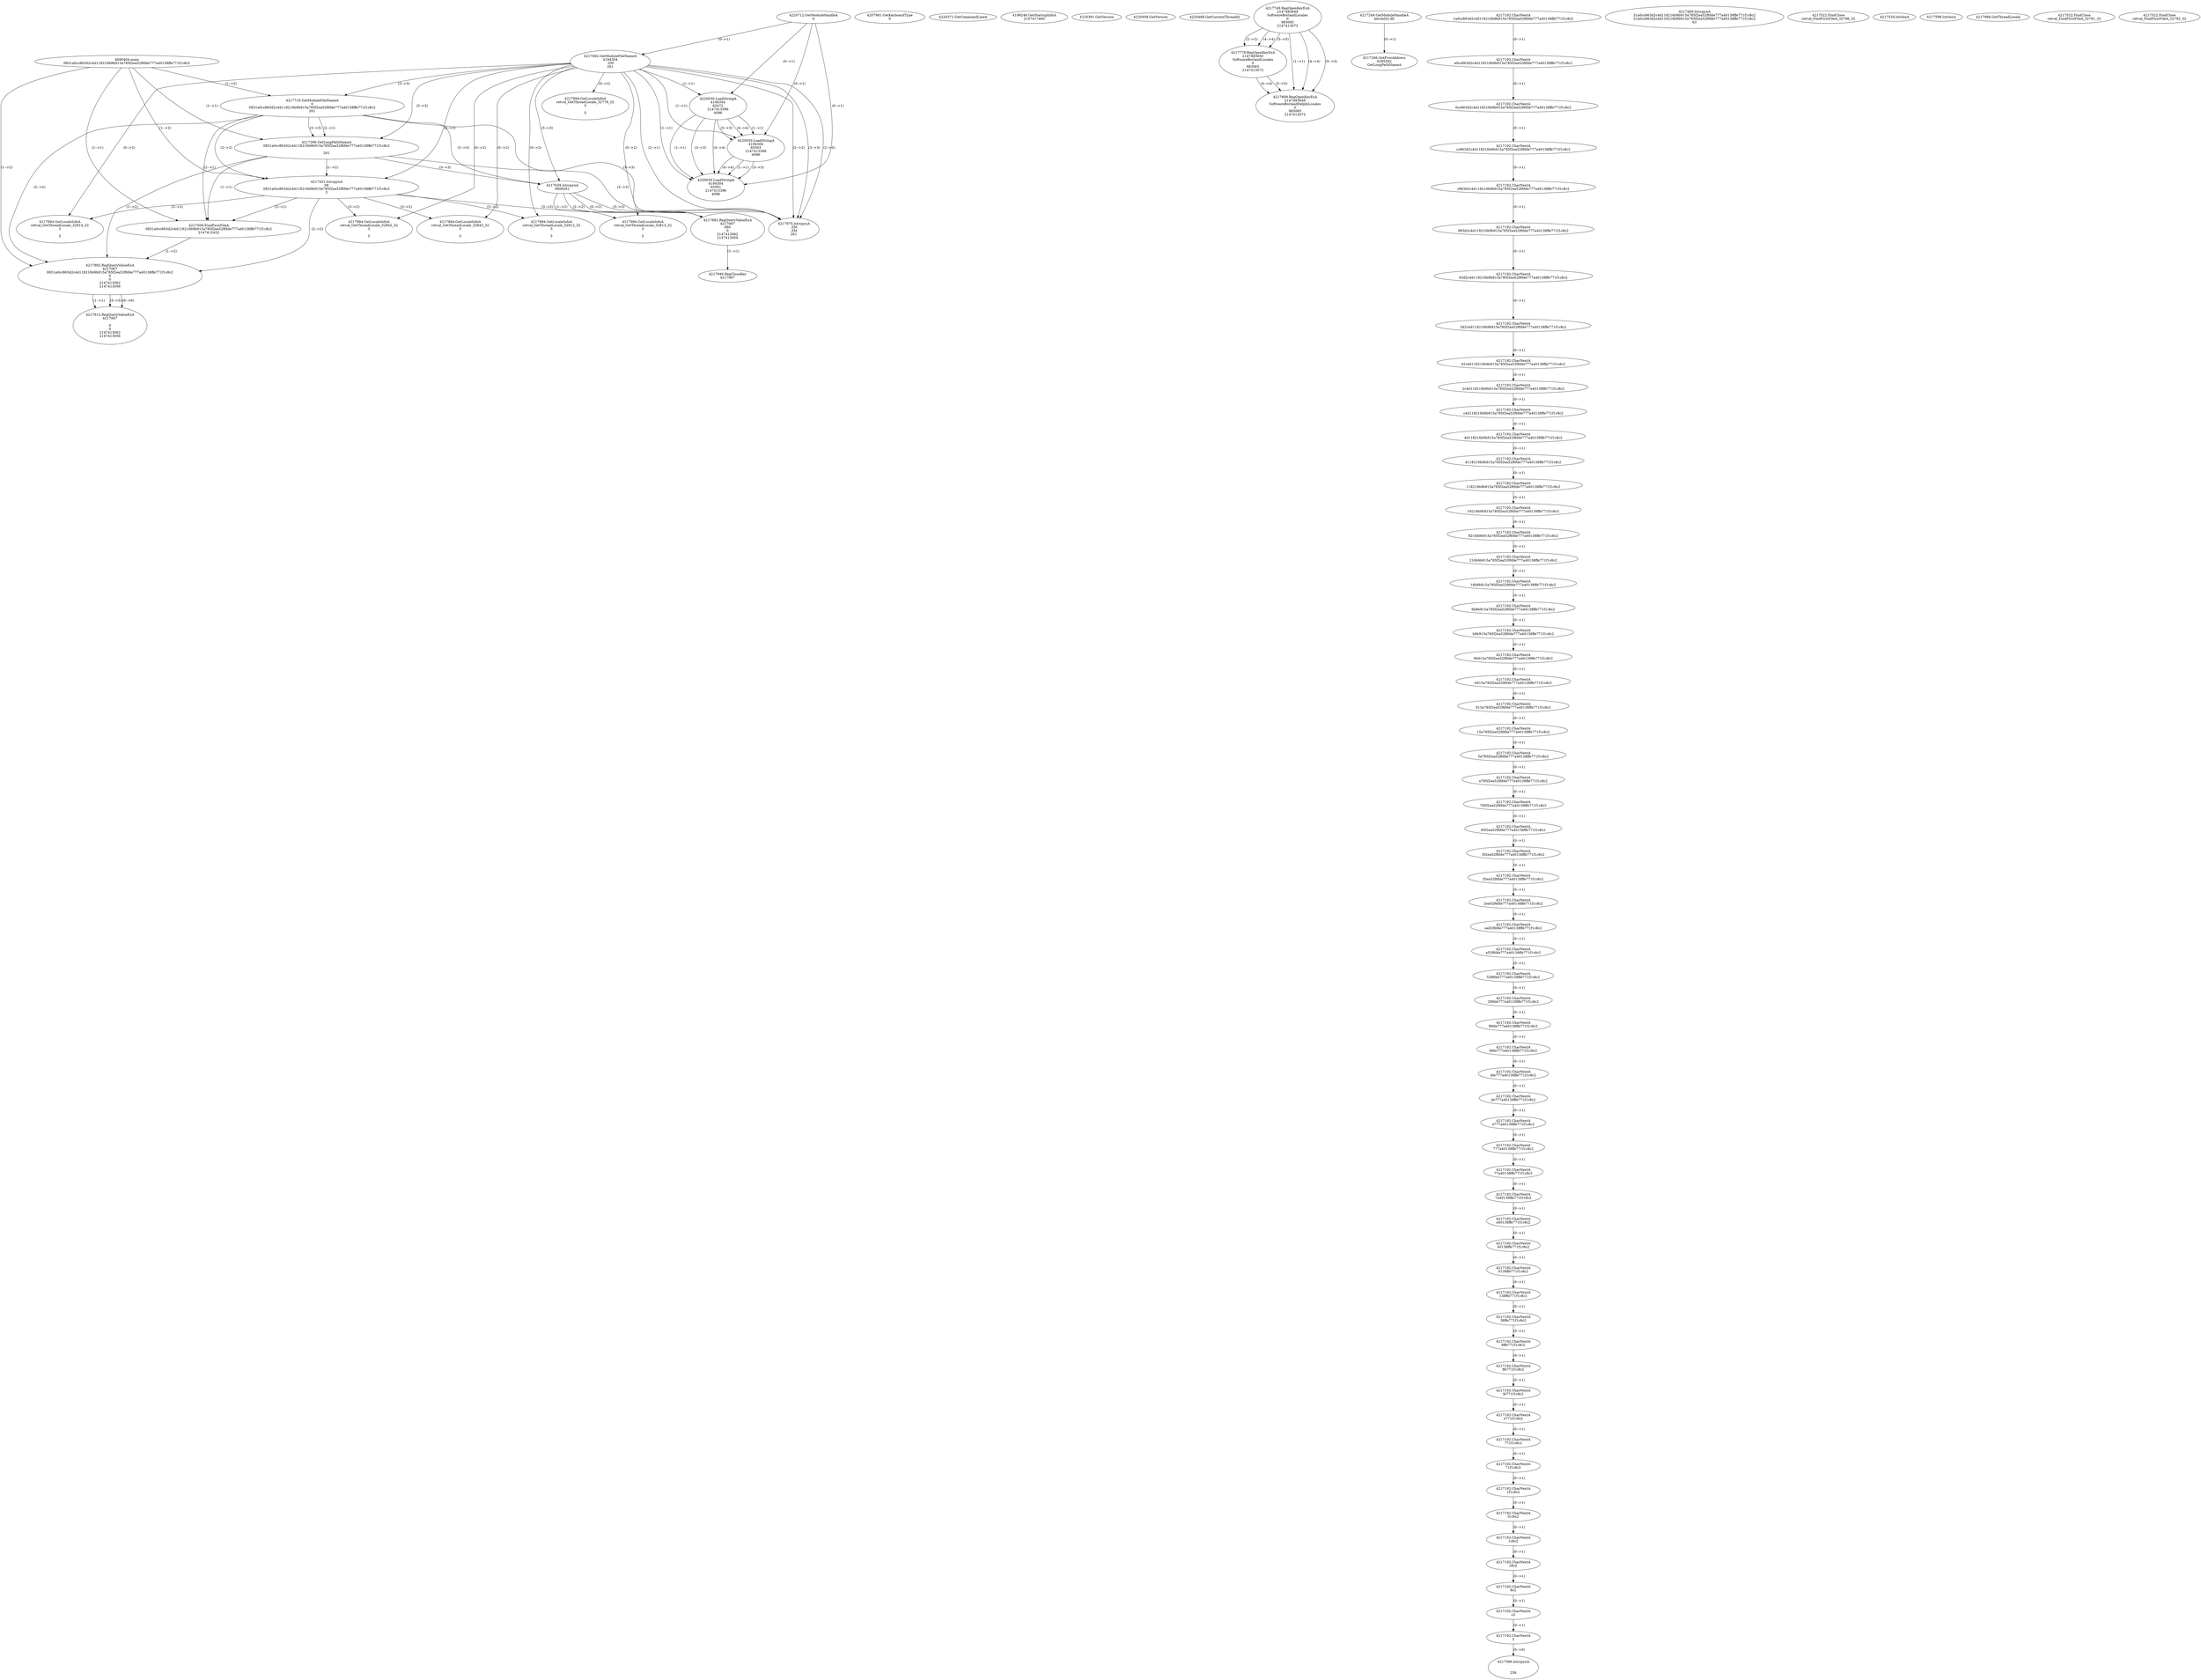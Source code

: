 // Global SCDG with merge call
digraph {
	0 [label="4690404.main
0831a0cc863d2c4d118216b9b915a785f2ea52f6fde777a40138ffe771f1c8c2"]
	1 [label="4220712.GetModuleHandleA
0"]
	2 [label="4207981.GetKeyboardType
0"]
	3 [label="4220371.GetCommandLineA
"]
	4 [label="4199246.GetStartupInfoA
2147417460"]
	5 [label="4220391.GetVersion
"]
	6 [label="4220408.GetVersion
"]
	7 [label="4220468.GetCurrentThreadId
"]
	8 [label="4217062.GetModuleFileNameA
4194304
.ZM
261"]
	1 -> 8 [label="(0-->1)"]
	9 [label="4217719.GetModuleFileNameA
0
0831a0cc863d2c4d118216b9b915a785f2ea52f6fde777a40138ffe771f1c8c2
261"]
	0 -> 9 [label="(1-->2)"]
	8 -> 9 [label="(3-->3)"]
	10 [label="4217749.RegOpenKeyExA
2147483649
Software\Borland\Locales
0
983065
2147413072"]
	11 [label="4217779.RegOpenKeyExA
2147483650
Software\Borland\Locales
0
983065
2147413072"]
	10 -> 11 [label="(2-->2)"]
	10 -> 11 [label="(4-->4)"]
	10 -> 11 [label="(5-->5)"]
	12 [label="4217249.GetModuleHandleA
kernel32.dll"]
	13 [label="4217266.GetProcAddress
6295592
GetLongPathNameA"]
	12 -> 13 [label="(0-->1)"]
	14 [label="4217296.GetLongPathNameA
0831a0cc863d2c4d118216b9b915a785f2ea52f6fde777a40138ffe771f1c8c2

261"]
	0 -> 14 [label="(1-->1)"]
	9 -> 14 [label="(2-->1)"]
	8 -> 14 [label="(3-->3)"]
	9 -> 14 [label="(3-->3)"]
	15 [label="4217431.lstrcpynA
08
0831a0cc863d2c4d118216b9b915a785f2ea52f6fde777a40138ffe771f1c8c2
3"]
	0 -> 15 [label="(1-->2)"]
	9 -> 15 [label="(2-->2)"]
	14 -> 15 [label="(1-->2)"]
	8 -> 15 [label="(0-->3)"]
	16 [label="4217192.CharNextA
1a0cc863d2c4d118216b9b915a785f2ea52f6fde777a40138ffe771f1c8c2"]
	17 [label="4217192.CharNextA
a0cc863d2c4d118216b9b915a785f2ea52f6fde777a40138ffe771f1c8c2"]
	16 -> 17 [label="(0-->1)"]
	18 [label="4217192.CharNextA
0cc863d2c4d118216b9b915a785f2ea52f6fde777a40138ffe771f1c8c2"]
	17 -> 18 [label="(0-->1)"]
	19 [label="4217192.CharNextA
cc863d2c4d118216b9b915a785f2ea52f6fde777a40138ffe771f1c8c2"]
	18 -> 19 [label="(0-->1)"]
	20 [label="4217192.CharNextA
c863d2c4d118216b9b915a785f2ea52f6fde777a40138ffe771f1c8c2"]
	19 -> 20 [label="(0-->1)"]
	21 [label="4217192.CharNextA
863d2c4d118216b9b915a785f2ea52f6fde777a40138ffe771f1c8c2"]
	20 -> 21 [label="(0-->1)"]
	22 [label="4217192.CharNextA
63d2c4d118216b9b915a785f2ea52f6fde777a40138ffe771f1c8c2"]
	21 -> 22 [label="(0-->1)"]
	23 [label="4217192.CharNextA
3d2c4d118216b9b915a785f2ea52f6fde777a40138ffe771f1c8c2"]
	22 -> 23 [label="(0-->1)"]
	24 [label="4217192.CharNextA
d2c4d118216b9b915a785f2ea52f6fde777a40138ffe771f1c8c2"]
	23 -> 24 [label="(0-->1)"]
	25 [label="4217192.CharNextA
2c4d118216b9b915a785f2ea52f6fde777a40138ffe771f1c8c2"]
	24 -> 25 [label="(0-->1)"]
	26 [label="4217192.CharNextA
c4d118216b9b915a785f2ea52f6fde777a40138ffe771f1c8c2"]
	25 -> 26 [label="(0-->1)"]
	27 [label="4217192.CharNextA
4d118216b9b915a785f2ea52f6fde777a40138ffe771f1c8c2"]
	26 -> 27 [label="(0-->1)"]
	28 [label="4217192.CharNextA
d118216b9b915a785f2ea52f6fde777a40138ffe771f1c8c2"]
	27 -> 28 [label="(0-->1)"]
	29 [label="4217192.CharNextA
118216b9b915a785f2ea52f6fde777a40138ffe771f1c8c2"]
	28 -> 29 [label="(0-->1)"]
	30 [label="4217192.CharNextA
18216b9b915a785f2ea52f6fde777a40138ffe771f1c8c2"]
	29 -> 30 [label="(0-->1)"]
	31 [label="4217192.CharNextA
8216b9b915a785f2ea52f6fde777a40138ffe771f1c8c2"]
	30 -> 31 [label="(0-->1)"]
	32 [label="4217192.CharNextA
216b9b915a785f2ea52f6fde777a40138ffe771f1c8c2"]
	31 -> 32 [label="(0-->1)"]
	33 [label="4217192.CharNextA
16b9b915a785f2ea52f6fde777a40138ffe771f1c8c2"]
	32 -> 33 [label="(0-->1)"]
	34 [label="4217192.CharNextA
6b9b915a785f2ea52f6fde777a40138ffe771f1c8c2"]
	33 -> 34 [label="(0-->1)"]
	35 [label="4217192.CharNextA
b9b915a785f2ea52f6fde777a40138ffe771f1c8c2"]
	34 -> 35 [label="(0-->1)"]
	36 [label="4217192.CharNextA
9b915a785f2ea52f6fde777a40138ffe771f1c8c2"]
	35 -> 36 [label="(0-->1)"]
	37 [label="4217192.CharNextA
b915a785f2ea52f6fde777a40138ffe771f1c8c2"]
	36 -> 37 [label="(0-->1)"]
	38 [label="4217192.CharNextA
915a785f2ea52f6fde777a40138ffe771f1c8c2"]
	37 -> 38 [label="(0-->1)"]
	39 [label="4217192.CharNextA
15a785f2ea52f6fde777a40138ffe771f1c8c2"]
	38 -> 39 [label="(0-->1)"]
	40 [label="4217192.CharNextA
5a785f2ea52f6fde777a40138ffe771f1c8c2"]
	39 -> 40 [label="(0-->1)"]
	41 [label="4217192.CharNextA
a785f2ea52f6fde777a40138ffe771f1c8c2"]
	40 -> 41 [label="(0-->1)"]
	42 [label="4217192.CharNextA
785f2ea52f6fde777a40138ffe771f1c8c2"]
	41 -> 42 [label="(0-->1)"]
	43 [label="4217192.CharNextA
85f2ea52f6fde777a40138ffe771f1c8c2"]
	42 -> 43 [label="(0-->1)"]
	44 [label="4217192.CharNextA
5f2ea52f6fde777a40138ffe771f1c8c2"]
	43 -> 44 [label="(0-->1)"]
	45 [label="4217192.CharNextA
f2ea52f6fde777a40138ffe771f1c8c2"]
	44 -> 45 [label="(0-->1)"]
	46 [label="4217192.CharNextA
2ea52f6fde777a40138ffe771f1c8c2"]
	45 -> 46 [label="(0-->1)"]
	47 [label="4217192.CharNextA
ea52f6fde777a40138ffe771f1c8c2"]
	46 -> 47 [label="(0-->1)"]
	48 [label="4217192.CharNextA
a52f6fde777a40138ffe771f1c8c2"]
	47 -> 48 [label="(0-->1)"]
	49 [label="4217192.CharNextA
52f6fde777a40138ffe771f1c8c2"]
	48 -> 49 [label="(0-->1)"]
	50 [label="4217192.CharNextA
2f6fde777a40138ffe771f1c8c2"]
	49 -> 50 [label="(0-->1)"]
	51 [label="4217192.CharNextA
f6fde777a40138ffe771f1c8c2"]
	50 -> 51 [label="(0-->1)"]
	52 [label="4217192.CharNextA
6fde777a40138ffe771f1c8c2"]
	51 -> 52 [label="(0-->1)"]
	53 [label="4217192.CharNextA
fde777a40138ffe771f1c8c2"]
	52 -> 53 [label="(0-->1)"]
	54 [label="4217192.CharNextA
de777a40138ffe771f1c8c2"]
	53 -> 54 [label="(0-->1)"]
	55 [label="4217192.CharNextA
e777a40138ffe771f1c8c2"]
	54 -> 55 [label="(0-->1)"]
	56 [label="4217192.CharNextA
777a40138ffe771f1c8c2"]
	55 -> 56 [label="(0-->1)"]
	57 [label="4217192.CharNextA
77a40138ffe771f1c8c2"]
	56 -> 57 [label="(0-->1)"]
	58 [label="4217192.CharNextA
7a40138ffe771f1c8c2"]
	57 -> 58 [label="(0-->1)"]
	59 [label="4217192.CharNextA
a40138ffe771f1c8c2"]
	58 -> 59 [label="(0-->1)"]
	60 [label="4217192.CharNextA
40138ffe771f1c8c2"]
	59 -> 60 [label="(0-->1)"]
	61 [label="4217192.CharNextA
0138ffe771f1c8c2"]
	60 -> 61 [label="(0-->1)"]
	62 [label="4217192.CharNextA
138ffe771f1c8c2"]
	61 -> 62 [label="(0-->1)"]
	63 [label="4217192.CharNextA
38ffe771f1c8c2"]
	62 -> 63 [label="(0-->1)"]
	64 [label="4217192.CharNextA
8ffe771f1c8c2"]
	63 -> 64 [label="(0-->1)"]
	65 [label="4217192.CharNextA
ffe771f1c8c2"]
	64 -> 65 [label="(0-->1)"]
	66 [label="4217192.CharNextA
fe771f1c8c2"]
	65 -> 66 [label="(0-->1)"]
	67 [label="4217192.CharNextA
e771f1c8c2"]
	66 -> 67 [label="(0-->1)"]
	68 [label="4217192.CharNextA
771f1c8c2"]
	67 -> 68 [label="(0-->1)"]
	69 [label="4217192.CharNextA
71f1c8c2"]
	68 -> 69 [label="(0-->1)"]
	70 [label="4217192.CharNextA
1f1c8c2"]
	69 -> 70 [label="(0-->1)"]
	71 [label="4217192.CharNextA
f1c8c2"]
	70 -> 71 [label="(0-->1)"]
	72 [label="4217192.CharNextA
1c8c2"]
	71 -> 72 [label="(0-->1)"]
	73 [label="4217192.CharNextA
c8c2"]
	72 -> 73 [label="(0-->1)"]
	74 [label="4217192.CharNextA
8c2"]
	73 -> 74 [label="(0-->1)"]
	75 [label="4217192.CharNextA
c2"]
	74 -> 75 [label="(0-->1)"]
	76 [label="4217192.CharNextA
2"]
	75 -> 76 [label="(0-->1)"]
	77 [label="4217490.lstrcpynA
31a0cc863d2c4d118216b9b915a785f2ea52f6fde777a40138ffe771f1c8c2
31a0cc863d2c4d118216b9b915a785f2ea52f6fde777a40138ffe771f1c8c2
63"]
	78 [label="4217509.FindFirstFileA
0831a0cc863d2c4d118216b9b915a785f2ea52f6fde777a40138ffe771f1c8c2
2147412422"]
	0 -> 78 [label="(1-->1)"]
	9 -> 78 [label="(2-->1)"]
	14 -> 78 [label="(1-->1)"]
	15 -> 78 [label="(2-->1)"]
	79 [label="4217522.FindClose
retval_FindFirstFileA_32796_32"]
	80 [label="4217534.lstrlenA
"]
	81 [label="4217586.lstrcpynA


258"]
	76 -> 81 [label="(0-->0)"]
	82 [label="4217598.lstrlenA
"]
	83 [label="4217639.lstrcpynA
08\
08\
261"]
	8 -> 83 [label="(3-->3)"]
	9 -> 83 [label="(3-->3)"]
	14 -> 83 [label="(3-->3)"]
	84 [label="4217882.RegQueryValueExA
4217067
08\
0
0
2147413062
2147413056"]
	83 -> 84 [label="(1-->2)"]
	83 -> 84 [label="(2-->2)"]
	83 -> 84 [label="(0-->2)"]
	85 [label="4217946.RegCloseKey
4217067"]
	84 -> 85 [label="(1-->1)"]
	86 [label="4217975.lstrcpynA
.ZM
.ZM
261"]
	8 -> 86 [label="(2-->1)"]
	8 -> 86 [label="(2-->2)"]
	8 -> 86 [label="(3-->3)"]
	9 -> 86 [label="(3-->3)"]
	14 -> 86 [label="(3-->3)"]
	83 -> 86 [label="(3-->3)"]
	8 -> 86 [label="(2-->0)"]
	87 [label="4217988.GetThreadLocale
"]
	88 [label="4217994.GetLocaleInfoA
retval_GetThreadLocale_32814_32
3

5"]
	8 -> 88 [label="(0-->2)"]
	15 -> 88 [label="(3-->2)"]
	89 [label="4220030.LoadStringA
4194304
65472
2147413396
4096"]
	1 -> 89 [label="(0-->1)"]
	8 -> 89 [label="(1-->1)"]
	90 [label="4220030.LoadStringA
4194304
65503
2147413396
4096"]
	1 -> 90 [label="(0-->1)"]
	8 -> 90 [label="(1-->1)"]
	89 -> 90 [label="(1-->1)"]
	89 -> 90 [label="(3-->3)"]
	89 -> 90 [label="(4-->4)"]
	91 [label="4217882.RegQueryValueExA
4217067
0831a0cc863d2c4d118216b9b915a785f2ea52f6fde777a40138ffe771f1c8c2
0
0
2147413062
2147413056"]
	0 -> 91 [label="(1-->2)"]
	9 -> 91 [label="(2-->2)"]
	14 -> 91 [label="(1-->2)"]
	15 -> 91 [label="(2-->2)"]
	78 -> 91 [label="(1-->2)"]
	92 [label="4217994.GetLocaleInfoA
retval_GetThreadLocale_32842_32
3

5"]
	8 -> 92 [label="(0-->2)"]
	15 -> 92 [label="(3-->2)"]
	93 [label="4217912.RegQueryValueExA
4217067

0
0
2147413062
2147413056"]
	91 -> 93 [label="(1-->1)"]
	91 -> 93 [label="(5-->5)"]
	91 -> 93 [label="(6-->6)"]
	94 [label="4217994.GetLocaleInfoA
retval_GetThreadLocale_32843_32
3

5"]
	8 -> 94 [label="(0-->2)"]
	15 -> 94 [label="(3-->2)"]
	95 [label="4217809.RegOpenKeyExA
2147483649
Software\Borland\Delphi\Locales
0
983065
2147413072"]
	10 -> 95 [label="(1-->1)"]
	10 -> 95 [label="(4-->4)"]
	11 -> 95 [label="(4-->4)"]
	10 -> 95 [label="(5-->5)"]
	11 -> 95 [label="(5-->5)"]
	96 [label="4217522.FindClose
retval_FindFirstFileA_32791_32"]
	97 [label="4217994.GetLocaleInfoA
retval_GetThreadLocale_32812_32
3

5"]
	8 -> 97 [label="(0-->2)"]
	15 -> 97 [label="(3-->2)"]
	98 [label="4220030.LoadStringA
4194304
65501
2147413396
4096"]
	1 -> 98 [label="(0-->1)"]
	8 -> 98 [label="(1-->1)"]
	89 -> 98 [label="(1-->1)"]
	90 -> 98 [label="(1-->1)"]
	89 -> 98 [label="(3-->3)"]
	90 -> 98 [label="(3-->3)"]
	89 -> 98 [label="(4-->4)"]
	90 -> 98 [label="(4-->4)"]
	99 [label="4217522.FindClose
retval_FindFirstFileA_32792_32"]
	100 [label="4217994.GetLocaleInfoA
retval_GetThreadLocale_32813_32
3

5"]
	8 -> 100 [label="(0-->2)"]
	15 -> 100 [label="(3-->2)"]
	101 [label="4217994.GetLocaleInfoA
retval_GetThreadLocale_32778_32
3

5"]
	8 -> 101 [label="(0-->2)"]
}
